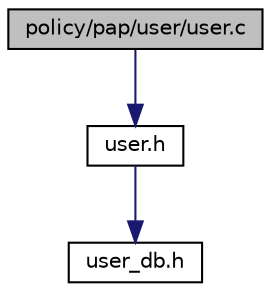 digraph "policy/pap/user/user.c"
{
  edge [fontname="Helvetica",fontsize="10",labelfontname="Helvetica",labelfontsize="10"];
  node [fontname="Helvetica",fontsize="10",shape=record];
  Node0 [label="policy/pap/user/user.c",height=0.2,width=0.4,color="black", fillcolor="grey75", style="filled", fontcolor="black"];
  Node0 -> Node1 [color="midnightblue",fontsize="10",style="solid",fontname="Helvetica"];
  Node1 [label="user.h",height=0.2,width=0.4,color="black", fillcolor="white", style="filled",URL="$user_8h.html"];
  Node1 -> Node2 [color="midnightblue",fontsize="10",style="solid",fontname="Helvetica"];
  Node2 [label="user_db.h",height=0.2,width=0.4,color="black", fillcolor="white", style="filled",URL="$user__db_8h.html"];
}
